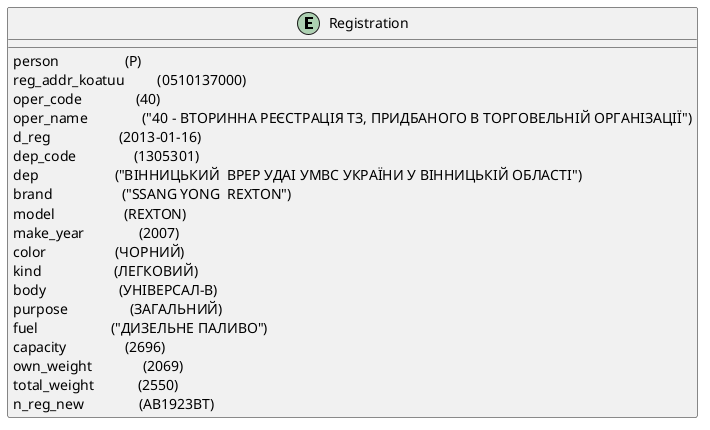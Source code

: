 @startuml

entity Registration  {
    person                  (P)
    reg_addr_koatuu         (0510137000)
    oper_code               (40)
    oper_name               ("40 - ВТОРИННА РЕЄСТРАЦІЯ ТЗ, ПРИДБАНОГО В ТОРГОВЕЛЬНІЙ ОРГАНІЗАЦІЇ")
    d_reg                   (2013-01-16)
    dep_code                (1305301)
    dep                     ("ВІННИЦЬКИЙ  ВРЕР УДАІ УМВС УКРАЇНИ У ВІННИЦЬКІЙ ОБЛАСТІ")
    brand                   ("SSANG YONG  REXTON")
    model                   (REXTON)
    make_year               (2007)
    color                   (ЧОРНИЙ)
    kind                    (ЛЕГКОВИЙ)
    body                    (УНІВЕРСАЛ-B)
    purpose                 (ЗАГАЛЬНИЙ)
    fuel                    ("ДИЗЕЛЬНЕ ПАЛИВО")
    capacity                (2696)
    own_weight              (2069)
    total_weight            (2550)
    n_reg_new               (АВ1923ВТ)
}

@enduml